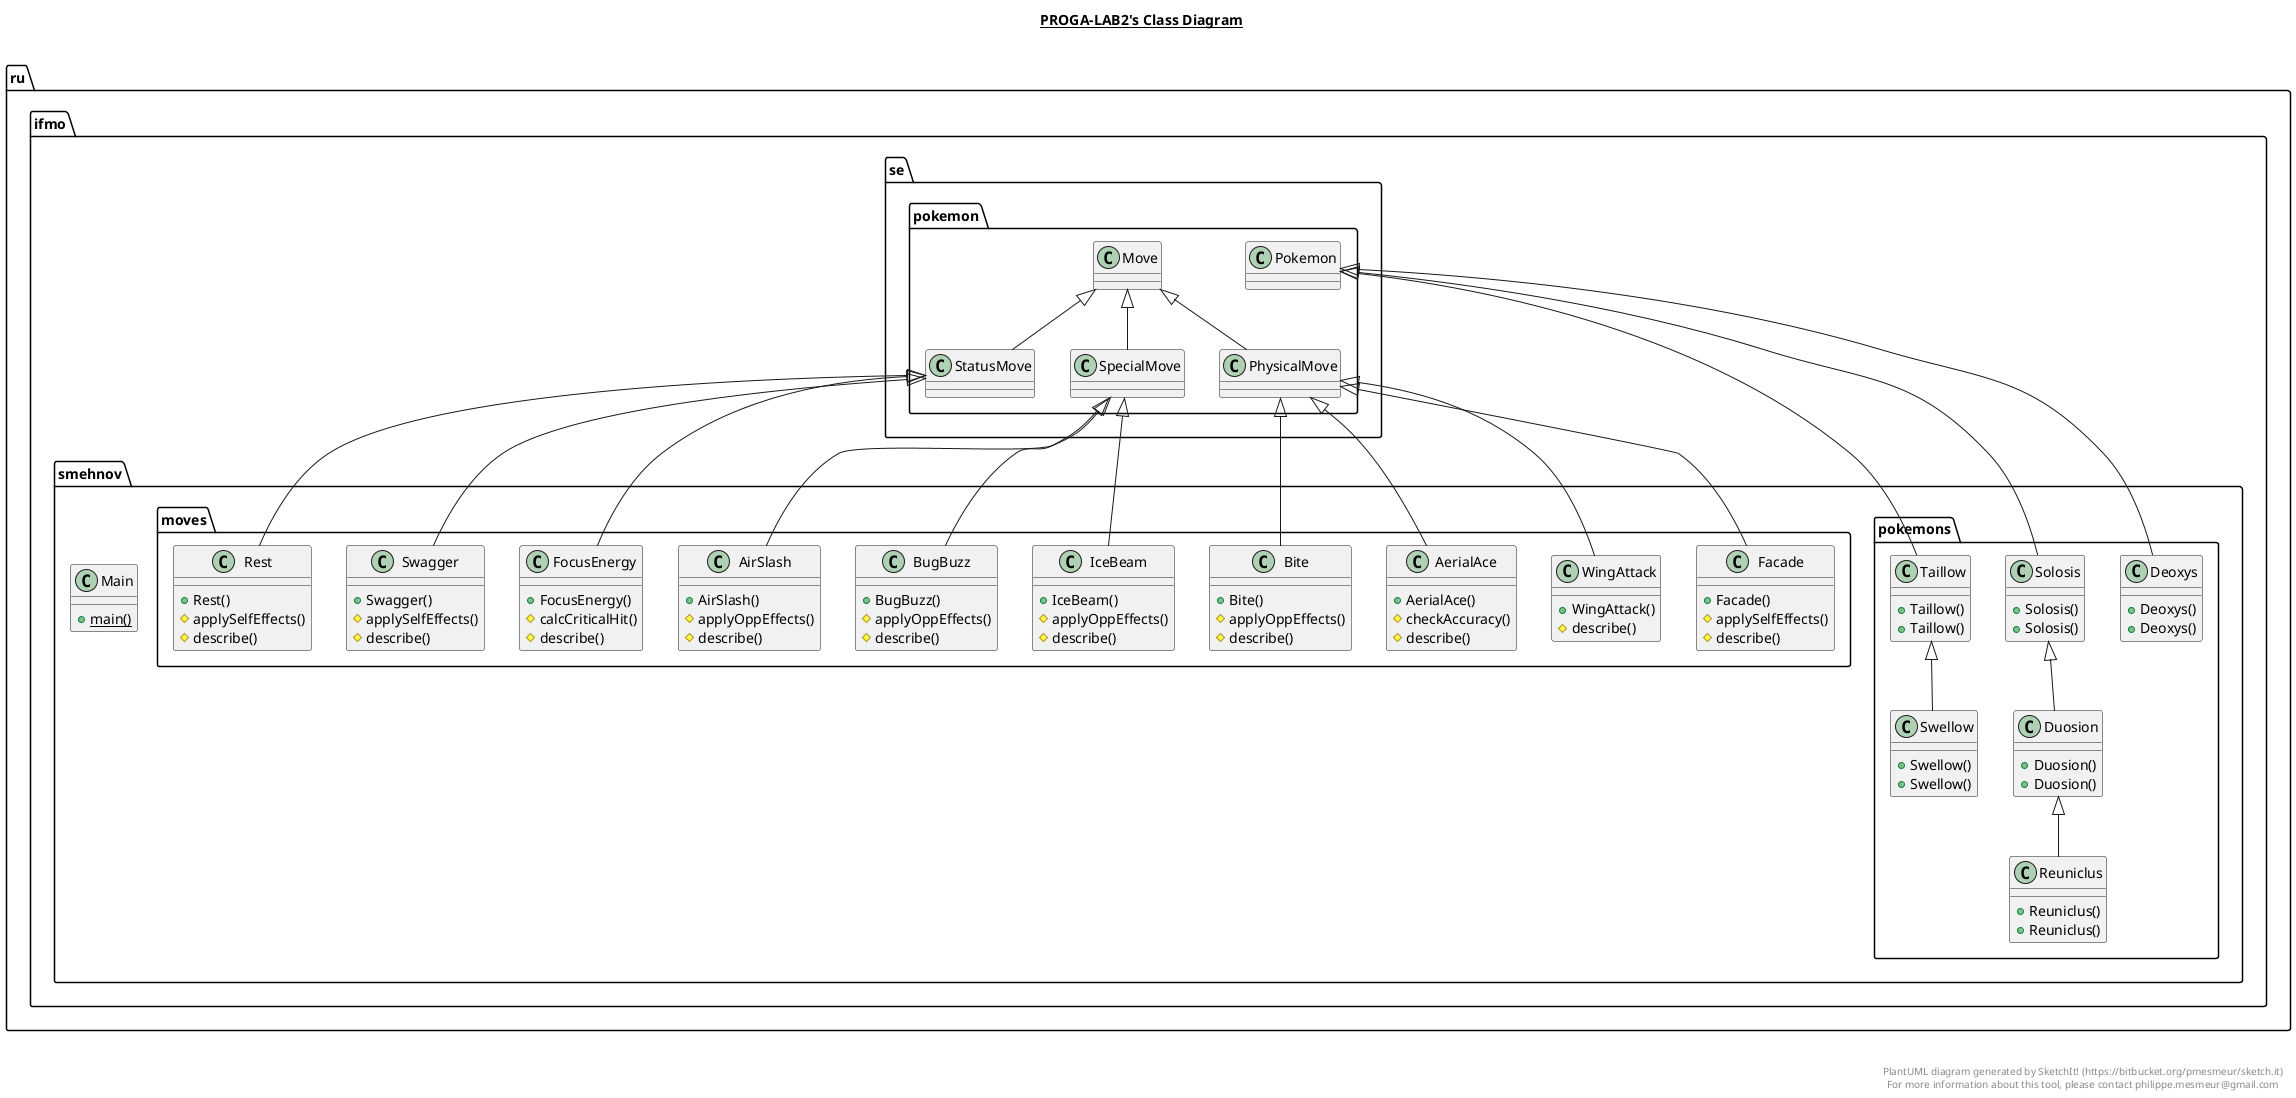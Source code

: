 @startuml

title __PROGA-LAB2's Class Diagram__\n

    class ru.ifmo.smehnov.moves.AerialAce {
              + AerialAce()
              # checkAccuracy()
              # describe()
     }
     class ru.ifmo.smehnov.moves.AirSlash {
               + AirSlash()
               # applyOppEffects()
               # describe()
           }

           class ru.ifmo.smehnov.moves.Bite {
                     + Bite()
                     # applyOppEffects()
                     # describe()
                 }


           class ru.ifmo.smehnov.moves.BugBuzz {
                     + BugBuzz()
                     # applyOppEffects()
                     # describe()
                 }

           class ru.ifmo.smehnov.moves.Facade {
                     + Facade()
                     # applySelfEffects()
                     # describe()
                 }
           class ru.ifmo.smehnov.moves.FocusEnergy {
                     + FocusEnergy()
                     # calcCriticalHit()
                     # describe()
                 }
           class ru.ifmo.smehnov.moves.IceBeam {
                     + IceBeam()
                     # applyOppEffects()
                     # describe()
                 }

           class ru.ifmo.smehnov.moves.Rest {
                     + Rest()
                     # applySelfEffects()
                     # describe()
                 }
           class ru.ifmo.smehnov.moves.Swagger {
                      + Swagger()
                      # applySelfEffects()
                      # describe()
                  }

           class ru.ifmo.smehnov.moves.WingAttack {
                     + WingAttack()
                     # describe()
                 }


class ru.ifmo.smehnov.pokemons.Deoxys {
          + Deoxys()
          + Deoxys()
      }

class ru.ifmo.smehnov.pokemons.Duosion {
          + Duosion()
          + Duosion()
      }

class ru.ifmo.smehnov.pokemons.Reuniclus {
          + Reuniclus()
          + Reuniclus()
      }
class ru.ifmo.smehnov.pokemons.Solosis {
          + Solosis()
          + Solosis()
      }

class ru.ifmo.smehnov.pokemons.Swellow {
          + Swellow()
          + Swellow()
      }
class ru.ifmo.smehnov.pokemons.Taillow {
          + Taillow()
          + Taillow()
      }

class ru.ifmo.smehnov.Main {
        {static} + main()
    }


  ru.ifmo.smehnov.moves.AerialAce -up-|> ru.ifmo.se.pokemon.PhysicalMove
  ru.ifmo.smehnov.moves.AirSlash -up-|> ru.ifmo.se.pokemon.SpecialMove
  ru.ifmo.smehnov.moves.Bite -up-|> ru.ifmo.se.pokemon.PhysicalMove
  ru.ifmo.smehnov.moves.BugBuzz -up-|> ru.ifmo.se.pokemon.SpecialMove
  ru.ifmo.smehnov.moves.Facade -up-|> ru.ifmo.se.pokemon.PhysicalMove
  ru.ifmo.smehnov.moves.FocusEnergy -up-|> ru.ifmo.se.pokemon.StatusMove
  ru.ifmo.smehnov.moves.IceBeam -up-|> ru.ifmo.se.pokemon.SpecialMove
  ru.ifmo.smehnov.moves.Rest -up-|> ru.ifmo.se.pokemon.StatusMove
  ru.ifmo.smehnov.moves.Swagger -up-|> ru.ifmo.se.pokemon.StatusMove
  ru.ifmo.smehnov.moves.WingAttack -up-|> ru.ifmo.se.pokemon.PhysicalMove
  ru.ifmo.se.pokemon.PhysicalMove -up-|> ru.ifmo.se.pokemon.Move
  ru.ifmo.se.pokemon.StatusMove -up-|> ru.ifmo.se.pokemon.Move
  ru.ifmo.se.pokemon.SpecialMove -up-|> ru.ifmo.se.pokemon.Move
  ru.ifmo.smehnov.pokemons.Deoxys -up-|> ru.ifmo.se.pokemon.Pokemon
  ru.ifmo.smehnov.pokemons.Duosion -up-|> ru.ifmo.smehnov.pokemons.Solosis
  ru.ifmo.smehnov.pokemons.Reuniclus -up-|> ru.ifmo.smehnov.pokemons.Duosion
  ru.ifmo.smehnov.pokemons.Solosis -up-|> ru.ifmo.se.pokemon.Pokemon
  ru.ifmo.smehnov.pokemons.Swellow -up-|> ru.ifmo.smehnov.pokemons.Taillow
  ru.ifmo.smehnov.pokemons.Taillow -up-|> ru.ifmo.se.pokemon.Pokemon


right footer


PlantUML diagram generated by SketchIt! (https://bitbucket.org/pmesmeur/sketch.it)
For more information about this tool, please contact philippe.mesmeur@gmail.com
endfooter

@enduml
